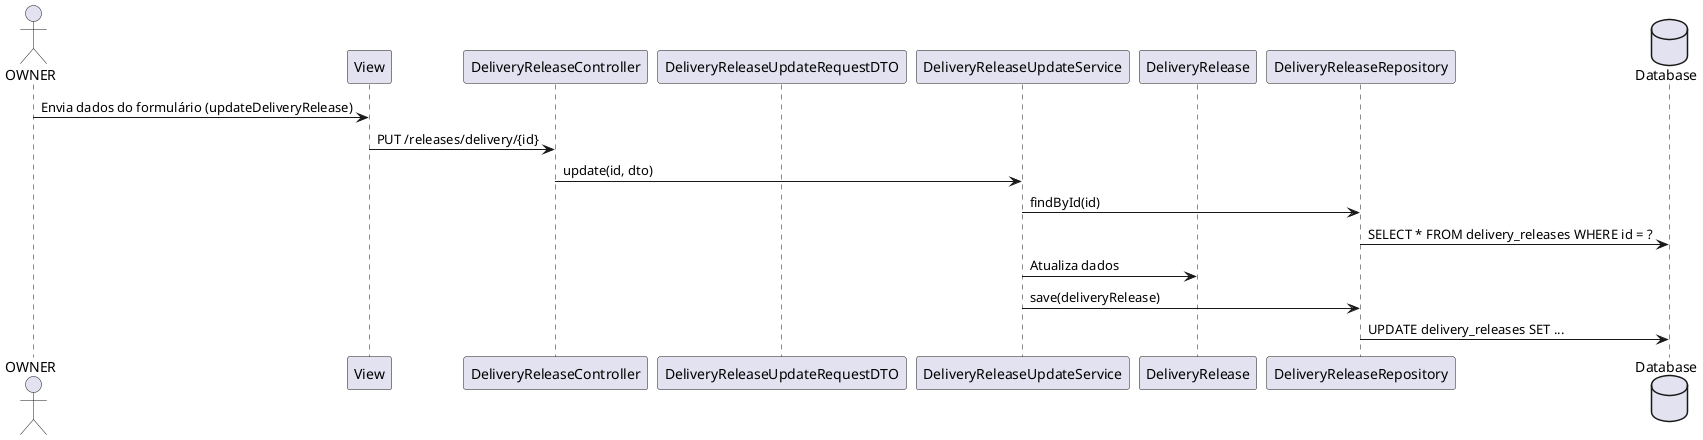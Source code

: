 @startuml
actor OWNER
participant View
participant DeliveryReleaseController
participant DeliveryReleaseUpdateRequestDTO
participant DeliveryReleaseUpdateService
participant DeliveryRelease
participant DeliveryReleaseRepository
database Database

OWNER -> View : Envia dados do formulário (updateDeliveryRelease)
View -> DeliveryReleaseController : PUT /releases/delivery/{id}
DeliveryReleaseController -> DeliveryReleaseUpdateService : update(id, dto)
DeliveryReleaseUpdateService -> DeliveryReleaseRepository : findById(id)
DeliveryReleaseRepository -> Database : SELECT * FROM delivery_releases WHERE id = ?
DeliveryReleaseUpdateService -> DeliveryRelease : Atualiza dados
DeliveryReleaseUpdateService -> DeliveryReleaseRepository : save(deliveryRelease)
DeliveryReleaseRepository -> Database : UPDATE delivery_releases SET ...
@enduml
